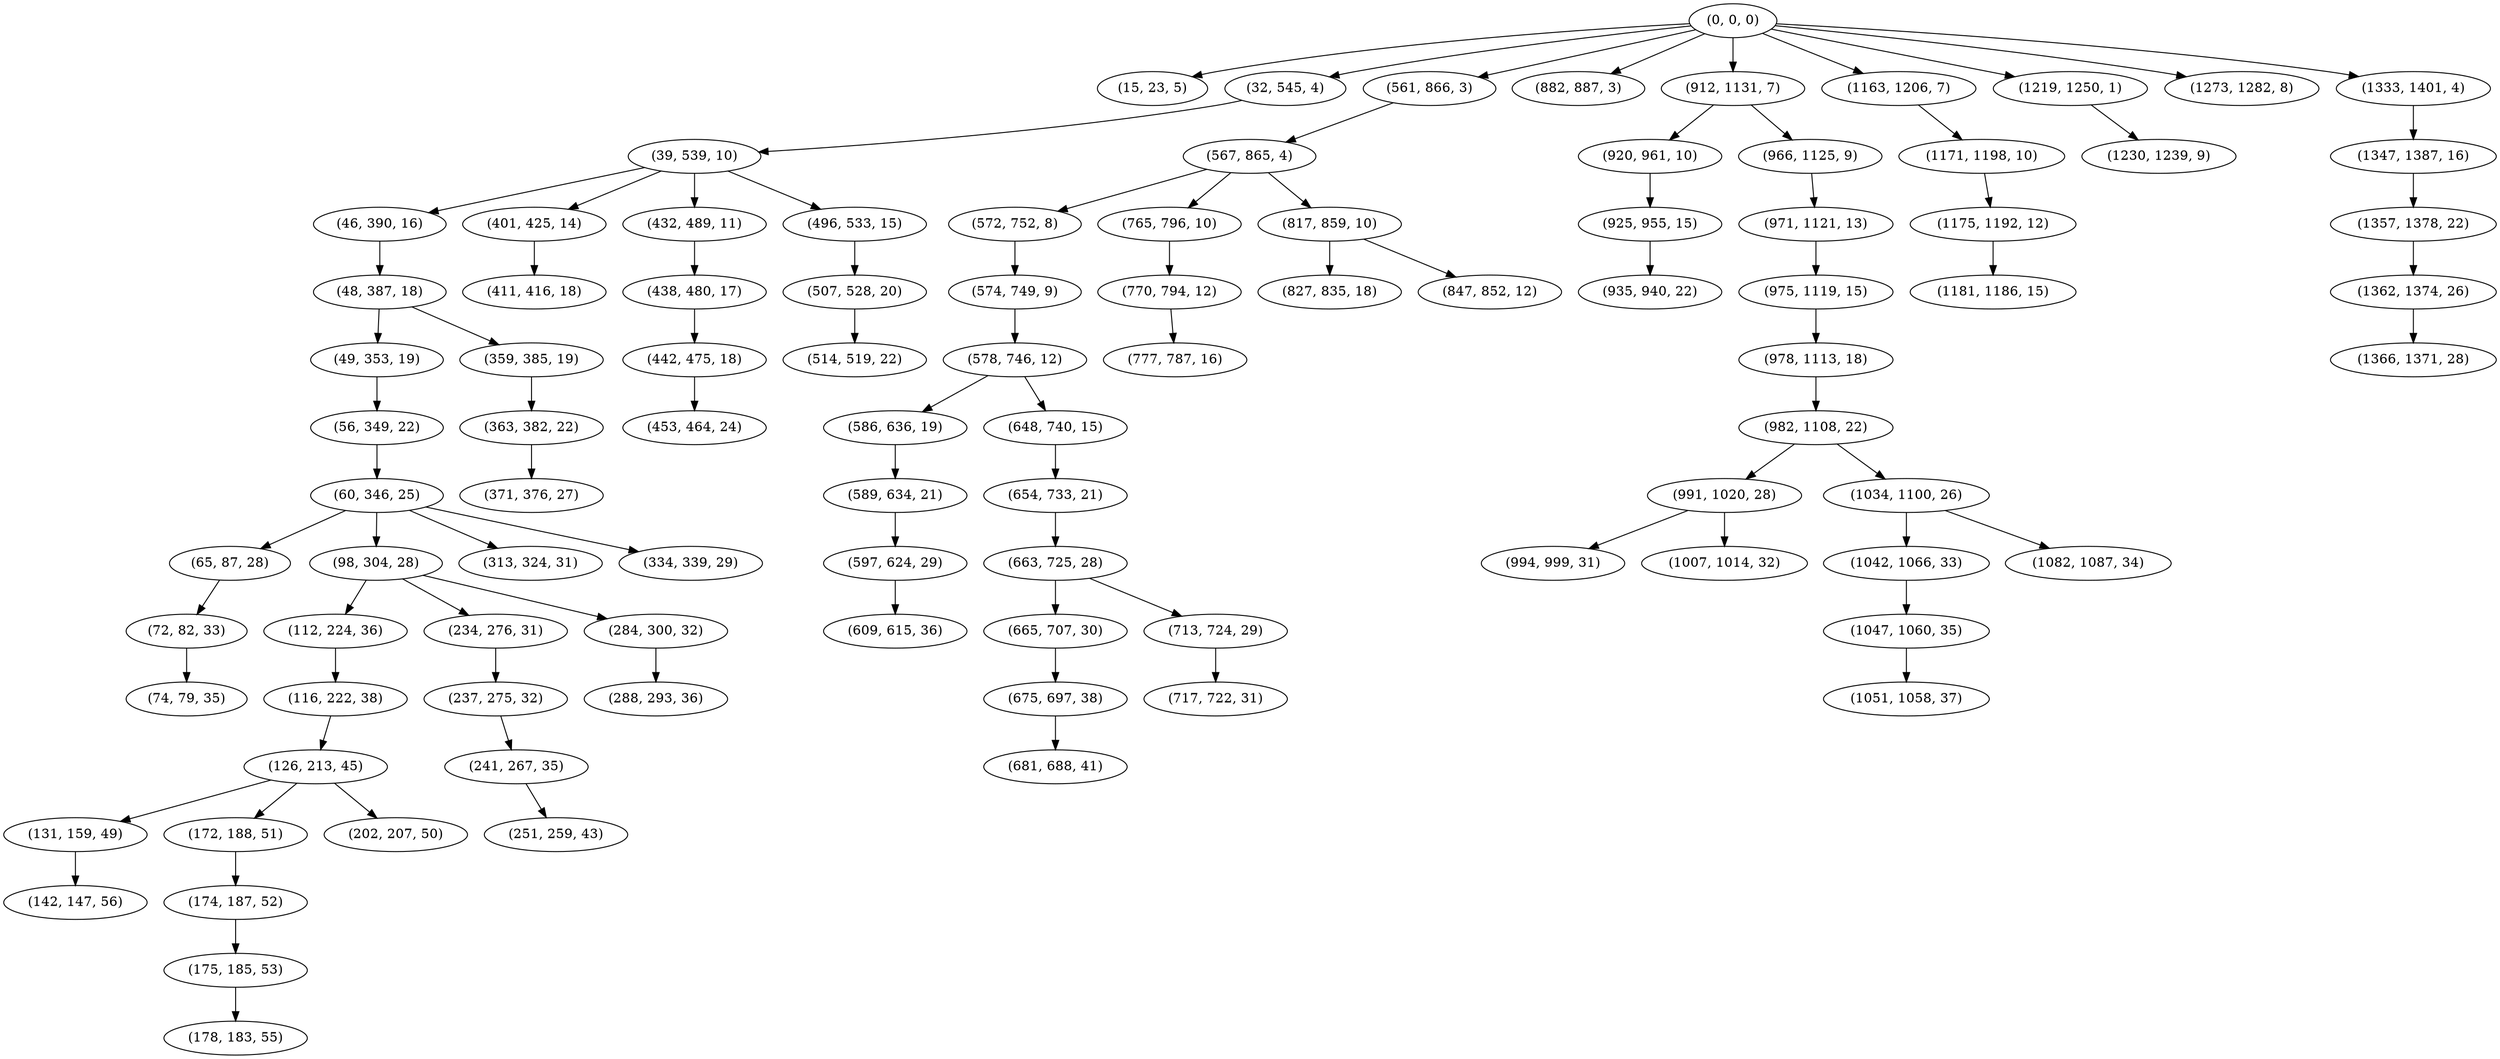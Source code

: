 digraph tree {
    "(0, 0, 0)";
    "(15, 23, 5)";
    "(32, 545, 4)";
    "(39, 539, 10)";
    "(46, 390, 16)";
    "(48, 387, 18)";
    "(49, 353, 19)";
    "(56, 349, 22)";
    "(60, 346, 25)";
    "(65, 87, 28)";
    "(72, 82, 33)";
    "(74, 79, 35)";
    "(98, 304, 28)";
    "(112, 224, 36)";
    "(116, 222, 38)";
    "(126, 213, 45)";
    "(131, 159, 49)";
    "(142, 147, 56)";
    "(172, 188, 51)";
    "(174, 187, 52)";
    "(175, 185, 53)";
    "(178, 183, 55)";
    "(202, 207, 50)";
    "(234, 276, 31)";
    "(237, 275, 32)";
    "(241, 267, 35)";
    "(251, 259, 43)";
    "(284, 300, 32)";
    "(288, 293, 36)";
    "(313, 324, 31)";
    "(334, 339, 29)";
    "(359, 385, 19)";
    "(363, 382, 22)";
    "(371, 376, 27)";
    "(401, 425, 14)";
    "(411, 416, 18)";
    "(432, 489, 11)";
    "(438, 480, 17)";
    "(442, 475, 18)";
    "(453, 464, 24)";
    "(496, 533, 15)";
    "(507, 528, 20)";
    "(514, 519, 22)";
    "(561, 866, 3)";
    "(567, 865, 4)";
    "(572, 752, 8)";
    "(574, 749, 9)";
    "(578, 746, 12)";
    "(586, 636, 19)";
    "(589, 634, 21)";
    "(597, 624, 29)";
    "(609, 615, 36)";
    "(648, 740, 15)";
    "(654, 733, 21)";
    "(663, 725, 28)";
    "(665, 707, 30)";
    "(675, 697, 38)";
    "(681, 688, 41)";
    "(713, 724, 29)";
    "(717, 722, 31)";
    "(765, 796, 10)";
    "(770, 794, 12)";
    "(777, 787, 16)";
    "(817, 859, 10)";
    "(827, 835, 18)";
    "(847, 852, 12)";
    "(882, 887, 3)";
    "(912, 1131, 7)";
    "(920, 961, 10)";
    "(925, 955, 15)";
    "(935, 940, 22)";
    "(966, 1125, 9)";
    "(971, 1121, 13)";
    "(975, 1119, 15)";
    "(978, 1113, 18)";
    "(982, 1108, 22)";
    "(991, 1020, 28)";
    "(994, 999, 31)";
    "(1007, 1014, 32)";
    "(1034, 1100, 26)";
    "(1042, 1066, 33)";
    "(1047, 1060, 35)";
    "(1051, 1058, 37)";
    "(1082, 1087, 34)";
    "(1163, 1206, 7)";
    "(1171, 1198, 10)";
    "(1175, 1192, 12)";
    "(1181, 1186, 15)";
    "(1219, 1250, 1)";
    "(1230, 1239, 9)";
    "(1273, 1282, 8)";
    "(1333, 1401, 4)";
    "(1347, 1387, 16)";
    "(1357, 1378, 22)";
    "(1362, 1374, 26)";
    "(1366, 1371, 28)";
    "(0, 0, 0)" -> "(15, 23, 5)";
    "(0, 0, 0)" -> "(32, 545, 4)";
    "(0, 0, 0)" -> "(561, 866, 3)";
    "(0, 0, 0)" -> "(882, 887, 3)";
    "(0, 0, 0)" -> "(912, 1131, 7)";
    "(0, 0, 0)" -> "(1163, 1206, 7)";
    "(0, 0, 0)" -> "(1219, 1250, 1)";
    "(0, 0, 0)" -> "(1273, 1282, 8)";
    "(0, 0, 0)" -> "(1333, 1401, 4)";
    "(32, 545, 4)" -> "(39, 539, 10)";
    "(39, 539, 10)" -> "(46, 390, 16)";
    "(39, 539, 10)" -> "(401, 425, 14)";
    "(39, 539, 10)" -> "(432, 489, 11)";
    "(39, 539, 10)" -> "(496, 533, 15)";
    "(46, 390, 16)" -> "(48, 387, 18)";
    "(48, 387, 18)" -> "(49, 353, 19)";
    "(48, 387, 18)" -> "(359, 385, 19)";
    "(49, 353, 19)" -> "(56, 349, 22)";
    "(56, 349, 22)" -> "(60, 346, 25)";
    "(60, 346, 25)" -> "(65, 87, 28)";
    "(60, 346, 25)" -> "(98, 304, 28)";
    "(60, 346, 25)" -> "(313, 324, 31)";
    "(60, 346, 25)" -> "(334, 339, 29)";
    "(65, 87, 28)" -> "(72, 82, 33)";
    "(72, 82, 33)" -> "(74, 79, 35)";
    "(98, 304, 28)" -> "(112, 224, 36)";
    "(98, 304, 28)" -> "(234, 276, 31)";
    "(98, 304, 28)" -> "(284, 300, 32)";
    "(112, 224, 36)" -> "(116, 222, 38)";
    "(116, 222, 38)" -> "(126, 213, 45)";
    "(126, 213, 45)" -> "(131, 159, 49)";
    "(126, 213, 45)" -> "(172, 188, 51)";
    "(126, 213, 45)" -> "(202, 207, 50)";
    "(131, 159, 49)" -> "(142, 147, 56)";
    "(172, 188, 51)" -> "(174, 187, 52)";
    "(174, 187, 52)" -> "(175, 185, 53)";
    "(175, 185, 53)" -> "(178, 183, 55)";
    "(234, 276, 31)" -> "(237, 275, 32)";
    "(237, 275, 32)" -> "(241, 267, 35)";
    "(241, 267, 35)" -> "(251, 259, 43)";
    "(284, 300, 32)" -> "(288, 293, 36)";
    "(359, 385, 19)" -> "(363, 382, 22)";
    "(363, 382, 22)" -> "(371, 376, 27)";
    "(401, 425, 14)" -> "(411, 416, 18)";
    "(432, 489, 11)" -> "(438, 480, 17)";
    "(438, 480, 17)" -> "(442, 475, 18)";
    "(442, 475, 18)" -> "(453, 464, 24)";
    "(496, 533, 15)" -> "(507, 528, 20)";
    "(507, 528, 20)" -> "(514, 519, 22)";
    "(561, 866, 3)" -> "(567, 865, 4)";
    "(567, 865, 4)" -> "(572, 752, 8)";
    "(567, 865, 4)" -> "(765, 796, 10)";
    "(567, 865, 4)" -> "(817, 859, 10)";
    "(572, 752, 8)" -> "(574, 749, 9)";
    "(574, 749, 9)" -> "(578, 746, 12)";
    "(578, 746, 12)" -> "(586, 636, 19)";
    "(578, 746, 12)" -> "(648, 740, 15)";
    "(586, 636, 19)" -> "(589, 634, 21)";
    "(589, 634, 21)" -> "(597, 624, 29)";
    "(597, 624, 29)" -> "(609, 615, 36)";
    "(648, 740, 15)" -> "(654, 733, 21)";
    "(654, 733, 21)" -> "(663, 725, 28)";
    "(663, 725, 28)" -> "(665, 707, 30)";
    "(663, 725, 28)" -> "(713, 724, 29)";
    "(665, 707, 30)" -> "(675, 697, 38)";
    "(675, 697, 38)" -> "(681, 688, 41)";
    "(713, 724, 29)" -> "(717, 722, 31)";
    "(765, 796, 10)" -> "(770, 794, 12)";
    "(770, 794, 12)" -> "(777, 787, 16)";
    "(817, 859, 10)" -> "(827, 835, 18)";
    "(817, 859, 10)" -> "(847, 852, 12)";
    "(912, 1131, 7)" -> "(920, 961, 10)";
    "(912, 1131, 7)" -> "(966, 1125, 9)";
    "(920, 961, 10)" -> "(925, 955, 15)";
    "(925, 955, 15)" -> "(935, 940, 22)";
    "(966, 1125, 9)" -> "(971, 1121, 13)";
    "(971, 1121, 13)" -> "(975, 1119, 15)";
    "(975, 1119, 15)" -> "(978, 1113, 18)";
    "(978, 1113, 18)" -> "(982, 1108, 22)";
    "(982, 1108, 22)" -> "(991, 1020, 28)";
    "(982, 1108, 22)" -> "(1034, 1100, 26)";
    "(991, 1020, 28)" -> "(994, 999, 31)";
    "(991, 1020, 28)" -> "(1007, 1014, 32)";
    "(1034, 1100, 26)" -> "(1042, 1066, 33)";
    "(1034, 1100, 26)" -> "(1082, 1087, 34)";
    "(1042, 1066, 33)" -> "(1047, 1060, 35)";
    "(1047, 1060, 35)" -> "(1051, 1058, 37)";
    "(1163, 1206, 7)" -> "(1171, 1198, 10)";
    "(1171, 1198, 10)" -> "(1175, 1192, 12)";
    "(1175, 1192, 12)" -> "(1181, 1186, 15)";
    "(1219, 1250, 1)" -> "(1230, 1239, 9)";
    "(1333, 1401, 4)" -> "(1347, 1387, 16)";
    "(1347, 1387, 16)" -> "(1357, 1378, 22)";
    "(1357, 1378, 22)" -> "(1362, 1374, 26)";
    "(1362, 1374, 26)" -> "(1366, 1371, 28)";
}
